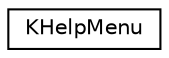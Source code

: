 digraph "Graphical Class Hierarchy"
{
  edge [fontname="Helvetica",fontsize="10",labelfontname="Helvetica",labelfontsize="10"];
  node [fontname="Helvetica",fontsize="10",shape=record];
  rankdir="LR";
  Node0 [label="KHelpMenu",height=0.2,width=0.4,color="black", fillcolor="white", style="filled",URL="$classKHelpMenu.html",tooltip="Standard KDE help menu with dialog boxes. "];
}

